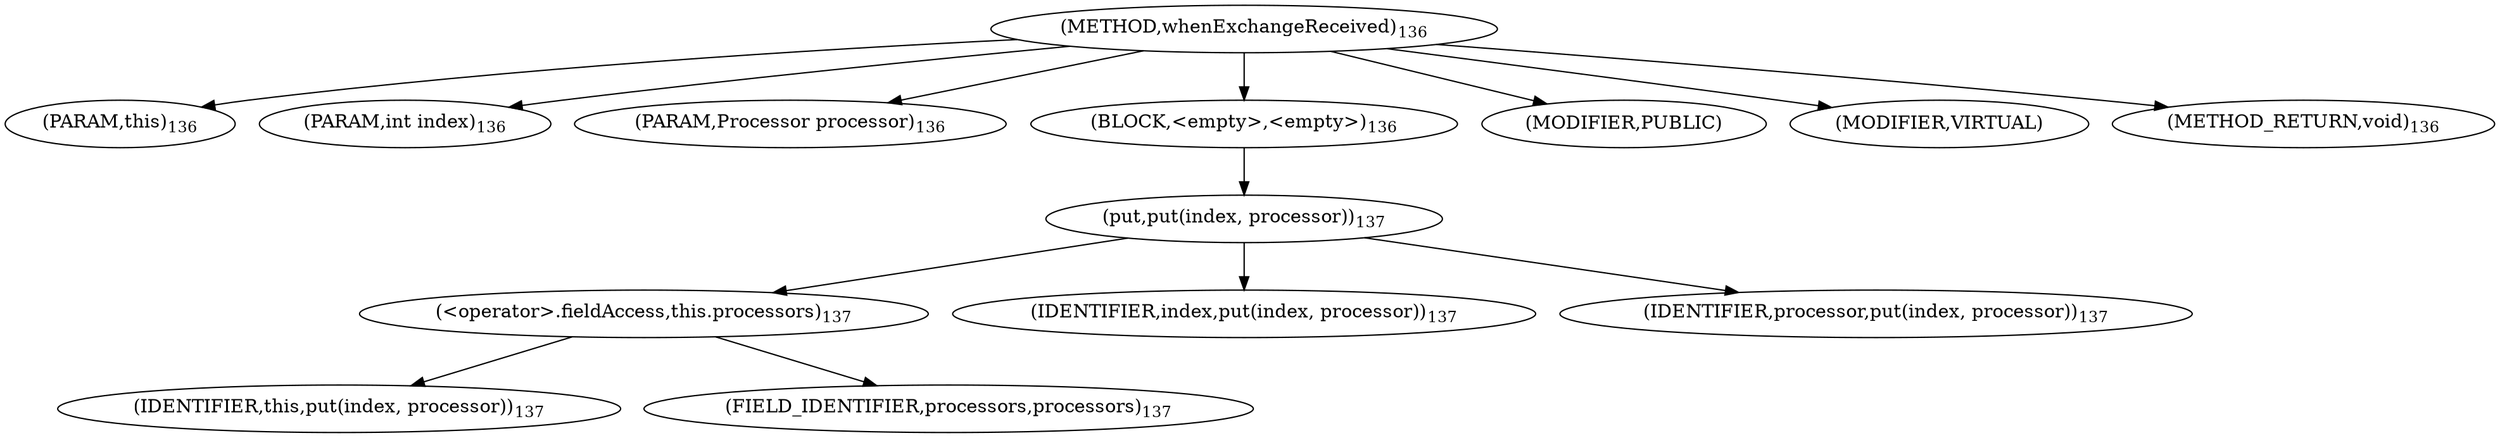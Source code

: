 digraph "whenExchangeReceived" {  
"473" [label = <(METHOD,whenExchangeReceived)<SUB>136</SUB>> ]
"8" [label = <(PARAM,this)<SUB>136</SUB>> ]
"474" [label = <(PARAM,int index)<SUB>136</SUB>> ]
"475" [label = <(PARAM,Processor processor)<SUB>136</SUB>> ]
"476" [label = <(BLOCK,&lt;empty&gt;,&lt;empty&gt;)<SUB>136</SUB>> ]
"477" [label = <(put,put(index, processor))<SUB>137</SUB>> ]
"478" [label = <(&lt;operator&gt;.fieldAccess,this.processors)<SUB>137</SUB>> ]
"7" [label = <(IDENTIFIER,this,put(index, processor))<SUB>137</SUB>> ]
"479" [label = <(FIELD_IDENTIFIER,processors,processors)<SUB>137</SUB>> ]
"480" [label = <(IDENTIFIER,index,put(index, processor))<SUB>137</SUB>> ]
"481" [label = <(IDENTIFIER,processor,put(index, processor))<SUB>137</SUB>> ]
"482" [label = <(MODIFIER,PUBLIC)> ]
"483" [label = <(MODIFIER,VIRTUAL)> ]
"484" [label = <(METHOD_RETURN,void)<SUB>136</SUB>> ]
  "473" -> "8" 
  "473" -> "474" 
  "473" -> "475" 
  "473" -> "476" 
  "473" -> "482" 
  "473" -> "483" 
  "473" -> "484" 
  "476" -> "477" 
  "477" -> "478" 
  "477" -> "480" 
  "477" -> "481" 
  "478" -> "7" 
  "478" -> "479" 
}
